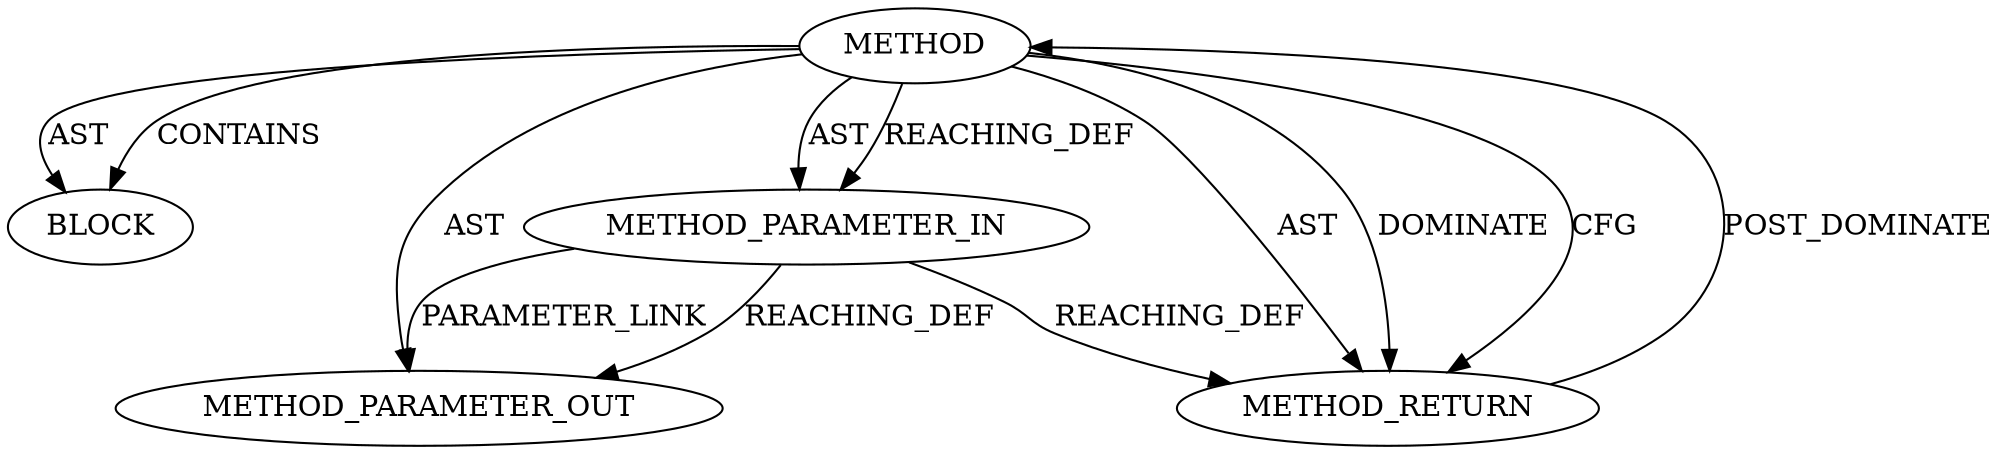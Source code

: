 digraph {
  491 [label=BLOCK ORDER=2 ARGUMENT_INDEX=-1 CODE="<empty>" COLUMN_NUMBER=45 LINE_NUMBER=237 TYPE_FULL_NAME="void"]
  489 [label=METHOD COLUMN_NUMBER=1 LINE_NUMBER=237 COLUMN_NUMBER_END=46 IS_EXTERNAL=false SIGNATURE="void tls_device_cleanup (void)" NAME="tls_device_cleanup" AST_PARENT_TYPE="TYPE_DECL" AST_PARENT_FULL_NAME="tls.h:<global>" ORDER=64 CODE="static inline void tls_device_cleanup(void) {}" FULL_NAME="tls_device_cleanup" LINE_NUMBER_END=237 FILENAME="tls.h"]
  21236 [label=METHOD_PARAMETER_OUT ORDER=1 CODE="void" IS_VARIADIC=false COLUMN_NUMBER=39 LINE_NUMBER=237 TYPE_FULL_NAME="void" EVALUATION_STRATEGY="BY_VALUE" INDEX=1 NAME=""]
  490 [label=METHOD_PARAMETER_IN ORDER=1 CODE="void" IS_VARIADIC=false COLUMN_NUMBER=39 LINE_NUMBER=237 TYPE_FULL_NAME="void" EVALUATION_STRATEGY="BY_VALUE" INDEX=1 NAME=""]
  492 [label=METHOD_RETURN ORDER=3 CODE="RET" COLUMN_NUMBER=1 LINE_NUMBER=237 TYPE_FULL_NAME="void" EVALUATION_STRATEGY="BY_VALUE"]
  489 -> 490 [label=AST ]
  489 -> 490 [label=REACHING_DEF VARIABLE=""]
  489 -> 491 [label=AST ]
  490 -> 21236 [label=PARAMETER_LINK ]
  489 -> 491 [label=CONTAINS ]
  489 -> 492 [label=AST ]
  490 -> 492 [label=REACHING_DEF VARIABLE=""]
  489 -> 21236 [label=AST ]
  492 -> 489 [label=POST_DOMINATE ]
  489 -> 492 [label=DOMINATE ]
  489 -> 492 [label=CFG ]
  490 -> 21236 [label=REACHING_DEF VARIABLE=""]
}
